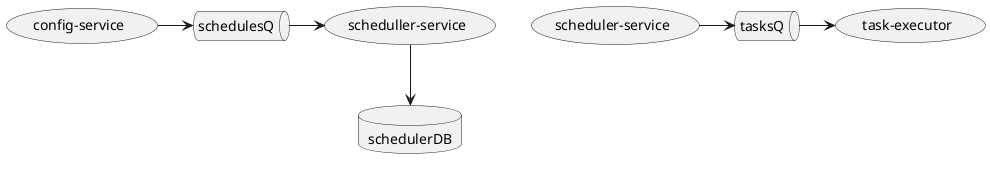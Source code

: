 @startuml

queue schedulesQ
queue tasksQ
database schedulerDB

(config-service)-> (schedulesQ)
 (schedulesQ) -> (scheduller-service)
 (scheduller-service)--> (schedulerDB)
(scheduler-service)-> (tasksQ)
(tasksQ) -> (task-executor)
@enduml